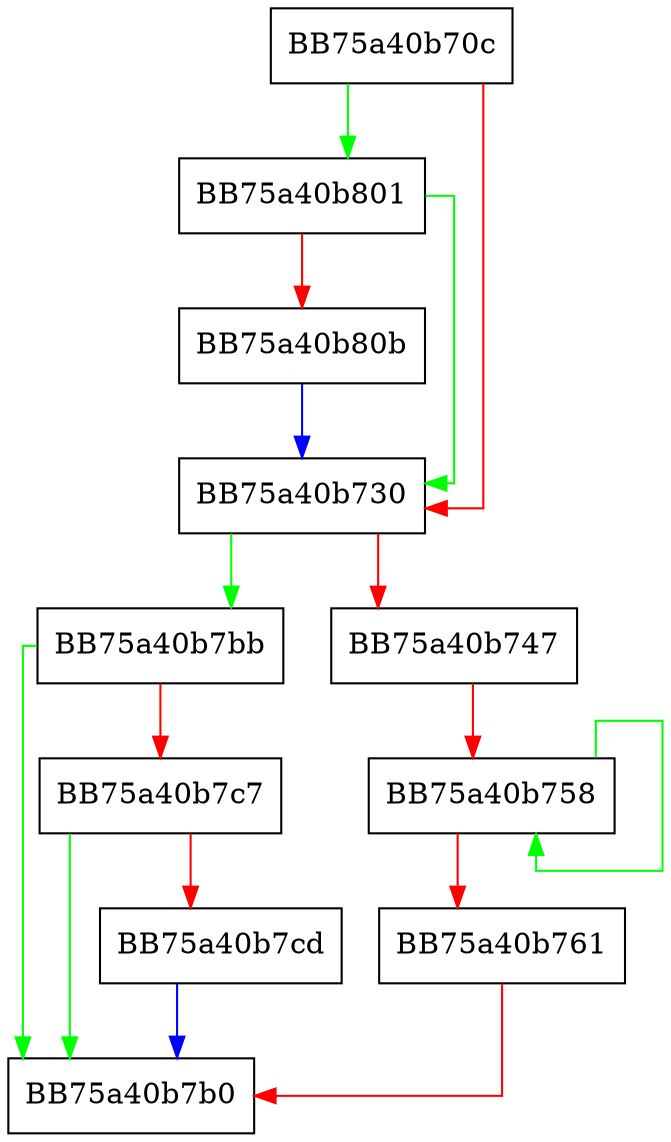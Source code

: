 digraph Maintenance {
  node [shape="box"];
  graph [splines=ortho];
  BB75a40b70c -> BB75a40b801 [color="green"];
  BB75a40b70c -> BB75a40b730 [color="red"];
  BB75a40b730 -> BB75a40b7bb [color="green"];
  BB75a40b730 -> BB75a40b747 [color="red"];
  BB75a40b747 -> BB75a40b758 [color="red"];
  BB75a40b758 -> BB75a40b758 [color="green"];
  BB75a40b758 -> BB75a40b761 [color="red"];
  BB75a40b761 -> BB75a40b7b0 [color="red"];
  BB75a40b7bb -> BB75a40b7b0 [color="green"];
  BB75a40b7bb -> BB75a40b7c7 [color="red"];
  BB75a40b7c7 -> BB75a40b7b0 [color="green"];
  BB75a40b7c7 -> BB75a40b7cd [color="red"];
  BB75a40b7cd -> BB75a40b7b0 [color="blue"];
  BB75a40b801 -> BB75a40b730 [color="green"];
  BB75a40b801 -> BB75a40b80b [color="red"];
  BB75a40b80b -> BB75a40b730 [color="blue"];
}
